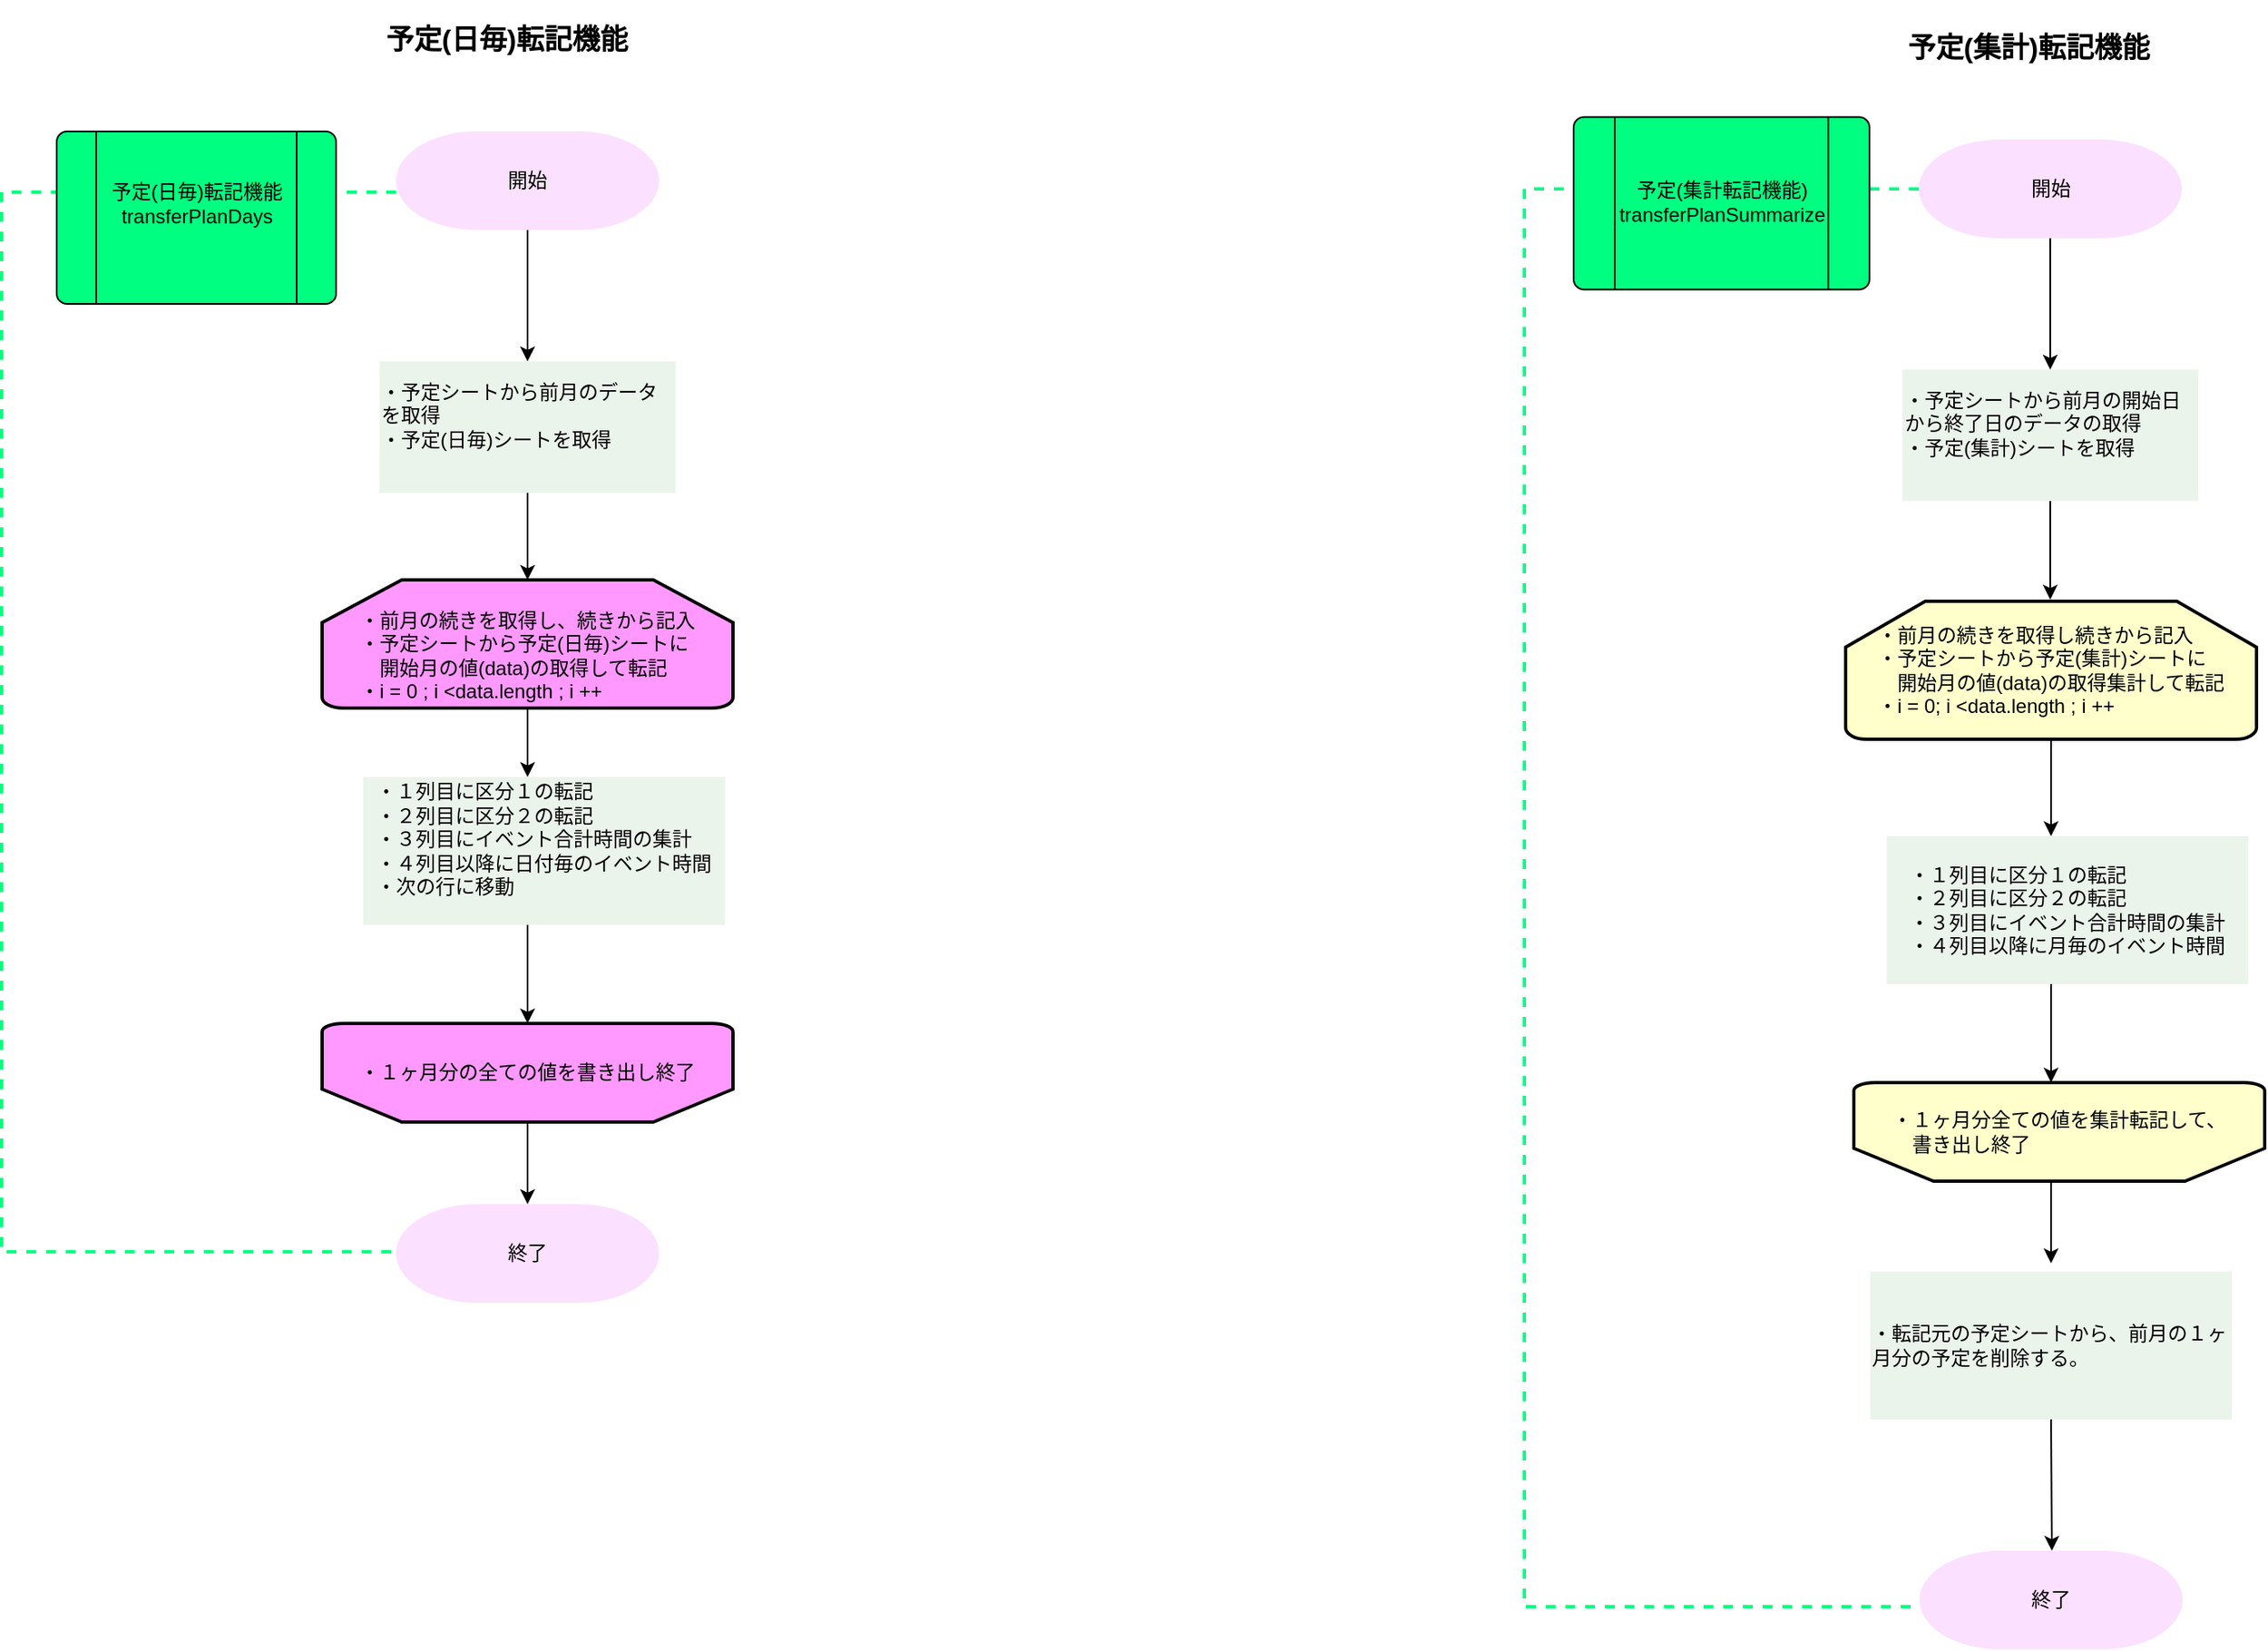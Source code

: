 <mxfile>
    <diagram id="Qm_dJqv9TJtJMHX-HXGS" name="ページ1">
        <mxGraphModel dx="808" dy="692" grid="0" gridSize="10" guides="1" tooltips="1" connect="1" arrows="1" fold="1" page="1" pageScale="1" pageWidth="827" pageHeight="1169" background="#ffffff" math="0" shadow="0">
            <root>
                <mxCell id="0"/>
                <mxCell id="1" parent="0"/>
                <mxCell id="2" value="&lt;font color=&quot;#000000&quot; style=&quot;font-size: 17px;&quot;&gt;予定(日毎)転記機能&lt;/font&gt;" style="text;strokeColor=none;align=center;fillColor=none;html=1;verticalAlign=middle;whiteSpace=wrap;rounded=0;fontStyle=1;fontSize=17;" parent="1" vertex="1">
                    <mxGeometry x="383.5" y="160" width="206.5" height="49" as="geometry"/>
                </mxCell>
                <mxCell id="31" value="" style="edgeStyle=none;html=1;strokeColor=#000000;fontColor=#000000;" parent="1" source="4" target="15" edge="1">
                    <mxGeometry relative="1" as="geometry"/>
                </mxCell>
                <mxCell id="4" value="開始" style="strokeWidth=2;html=1;shape=mxgraph.flowchart.terminator;whiteSpace=wrap;fontColor=#000000;fillColor=#FCE0FF;strokeColor=none;" parent="1" vertex="1">
                    <mxGeometry x="420" y="240" width="160" height="60" as="geometry"/>
                </mxCell>
                <mxCell id="9" value="" style="strokeWidth=2;html=1;shape=mxgraph.flowchart.annotation_1;align=left;pointerEvents=1;dashed=1;labelBackgroundColor=none;strokeColor=#00FF80;fontSize=12;fontColor=#000000;fillColor=#CCFFE6;" parent="1" vertex="1">
                    <mxGeometry x="180" y="277" width="240" height="645" as="geometry"/>
                </mxCell>
                <mxCell id="14" value="" style="verticalLabelPosition=bottom;verticalAlign=top;html=1;shape=process;whiteSpace=wrap;rounded=1;size=0.14;arcSize=6;fontColor=#000000;fillColor=#00FF80;" parent="1" vertex="1">
                    <mxGeometry x="213.5" y="240" width="170" height="105" as="geometry"/>
                </mxCell>
                <mxCell id="10" value="予定(日毎)転記機能&lt;br&gt;transferPlanDays" style="text;strokeColor=none;align=center;fillColor=none;html=1;verticalAlign=middle;whiteSpace=wrap;rounded=0;dashed=1;labelBackgroundColor=none;fontSize=12;fontColor=#000000;" parent="1" vertex="1">
                    <mxGeometry x="233.5" y="250" width="130" height="67.5" as="geometry"/>
                </mxCell>
                <mxCell id="20" value="" style="edgeStyle=none;html=1;strokeColor=#000000;fontColor=#000000;exitX=0.5;exitY=1;exitDx=0;exitDy=0;exitPerimeter=0;" parent="1" source="11" edge="1">
                    <mxGeometry relative="1" as="geometry">
                        <mxPoint x="500" y="663" as="sourcePoint"/>
                        <mxPoint x="500" y="633" as="targetPoint"/>
                    </mxGeometry>
                </mxCell>
                <mxCell id="85" style="edgeStyle=none;html=1;exitX=0.5;exitY=0;exitDx=0;exitDy=0;exitPerimeter=0;" parent="1" source="11" edge="1">
                    <mxGeometry relative="1" as="geometry">
                        <mxPoint x="500" y="527.5" as="targetPoint"/>
                    </mxGeometry>
                </mxCell>
                <mxCell id="11" value="&lt;div style=&quot;text-align: left;&quot;&gt;&lt;br&gt;&lt;/div&gt;&lt;div style=&quot;text-align: left;&quot;&gt;&lt;span style=&quot;color: rgb(0, 0, 0); background-color: initial;&quot;&gt;・前月の続きを取得し、続きから記入&lt;/span&gt;&lt;/div&gt;&lt;div style=&quot;text-align: left;&quot;&gt;&lt;span style=&quot;color: rgb(0, 0, 0); background-color: initial;&quot;&gt;・予定シートから予定(日毎)シートに&lt;/span&gt;&lt;/div&gt;&lt;font color=&quot;#000000&quot;&gt;&lt;div style=&quot;text-align: left;&quot;&gt;&lt;span style=&quot;background-color: initial;&quot;&gt;　開始月の値(data)の取得して転記&lt;/span&gt;&lt;/div&gt;&lt;div style=&quot;text-align: left;&quot;&gt;&lt;span style=&quot;background-color: initial;&quot;&gt;・i = 0 ; i &amp;lt;data.length ; i ++&lt;/span&gt;&lt;/div&gt;&lt;/font&gt;" style="strokeWidth=2;html=1;shape=mxgraph.flowchart.loop_limit;whiteSpace=wrap;fillColor=#FF99FF;" parent="1" vertex="1">
                    <mxGeometry x="375" y="513" width="250" height="78" as="geometry"/>
                </mxCell>
                <mxCell id="15" value="&lt;div style=&quot;text-align: left;&quot;&gt;&lt;span style=&quot;background-color: initial;&quot;&gt;・予定シートから前月のデータ　　　　　　　を取得&lt;/span&gt;&lt;/div&gt;&lt;div style=&quot;text-align: left;&quot;&gt;&lt;span style=&quot;background-color: initial; text-align: center;&quot;&gt;・予定(日毎)シートを取得&lt;/span&gt;&lt;/div&gt;&lt;div style=&quot;text-align: left;&quot;&gt;&lt;br&gt;&lt;/div&gt;&lt;div style=&quot;text-align: left;&quot;&gt;&lt;/div&gt;" style="whiteSpace=wrap;html=1;fillColor=#EBF4EB;strokeColor=none;fontColor=#000000;strokeWidth=2;" parent="1" vertex="1">
                    <mxGeometry x="410" y="380" width="180" height="80" as="geometry"/>
                </mxCell>
                <mxCell id="32" value="" style="edgeStyle=none;html=1;strokeColor=#000000;fontColor=#000000;entryX=0.5;entryY=0;entryDx=0;entryDy=0;entryPerimeter=0;" parent="1" target="11" edge="1">
                    <mxGeometry relative="1" as="geometry">
                        <mxPoint x="500" y="460" as="sourcePoint"/>
                        <mxPoint x="500" y="520" as="targetPoint"/>
                    </mxGeometry>
                </mxCell>
                <mxCell id="37" value="&lt;div style=&quot;text-align: left;&quot;&gt;・１列目に区分１の転記&lt;/div&gt;&lt;div style=&quot;text-align: left;&quot;&gt;・２列目に区分２の転記&lt;/div&gt;&lt;div style=&quot;text-align: left;&quot;&gt;・３列目にイベント合計時間の集計&lt;/div&gt;&lt;div style=&quot;text-align: left;&quot;&gt;・４列目以降に日付毎のイベント時間&lt;/div&gt;&lt;div style=&quot;text-align: left;&quot;&gt;・次の行に移動&lt;/div&gt;&lt;div style=&quot;text-align: left;&quot;&gt;&lt;br&gt;&lt;/div&gt;&lt;div style=&quot;text-align: left;&quot;&gt;&lt;/div&gt;" style="whiteSpace=wrap;html=1;fillColor=#EBF4EB;strokeColor=none;fontColor=#000000;strokeWidth=2;" parent="1" vertex="1">
                    <mxGeometry x="400" y="633" width="220" height="90" as="geometry"/>
                </mxCell>
                <mxCell id="38" value="" style="edgeStyle=none;html=1;strokeColor=#000000;fontColor=#000000;" parent="1" edge="1">
                    <mxGeometry relative="1" as="geometry">
                        <mxPoint x="500" y="723" as="sourcePoint"/>
                        <mxPoint x="500" y="783" as="targetPoint"/>
                    </mxGeometry>
                </mxCell>
                <mxCell id="39" value="&lt;div style=&quot;text-align: left;&quot;&gt;&lt;font color=&quot;#000000&quot;&gt;・１ヶ月分の全ての値を書き出し終了&lt;/font&gt;&lt;/div&gt;" style="strokeWidth=2;html=1;shape=mxgraph.flowchart.loop_limit;whiteSpace=wrap;fillColor=#FF99FF;direction=west;" parent="1" vertex="1">
                    <mxGeometry x="375" y="783" width="250" height="60" as="geometry"/>
                </mxCell>
                <mxCell id="40" value="" style="edgeStyle=none;html=1;strokeColor=#000000;fontColor=#000000;" parent="1" edge="1">
                    <mxGeometry relative="1" as="geometry">
                        <mxPoint x="500" y="843" as="sourcePoint"/>
                        <mxPoint x="500" y="893" as="targetPoint"/>
                    </mxGeometry>
                </mxCell>
                <mxCell id="55" value="終了" style="strokeWidth=2;html=1;shape=mxgraph.flowchart.terminator;whiteSpace=wrap;fontColor=#000000;fillColor=#FCE0FF;strokeColor=none;" parent="1" vertex="1">
                    <mxGeometry x="420" y="893" width="160" height="60" as="geometry"/>
                </mxCell>
                <mxCell id="57" value="&lt;font color=&quot;#000000&quot; style=&quot;font-size: 17px;&quot;&gt;予定(集計)転記機能&lt;/font&gt;" style="text;strokeColor=none;align=center;fillColor=none;html=1;verticalAlign=middle;whiteSpace=wrap;rounded=0;fontStyle=1;fontSize=17;" parent="1" vertex="1">
                    <mxGeometry x="1310" y="165" width="206.5" height="49" as="geometry"/>
                </mxCell>
                <mxCell id="58" value="" style="edgeStyle=none;html=1;strokeColor=#000000;fontColor=#000000;" parent="1" source="59" target="60" edge="1">
                    <mxGeometry relative="1" as="geometry"/>
                </mxCell>
                <mxCell id="59" value="開始" style="strokeWidth=2;html=1;shape=mxgraph.flowchart.terminator;whiteSpace=wrap;fontColor=#000000;fillColor=#FCE0FF;strokeColor=none;" parent="1" vertex="1">
                    <mxGeometry x="1346.5" y="245" width="160" height="60" as="geometry"/>
                </mxCell>
                <mxCell id="60" value="&lt;div style=&quot;text-align: left;&quot;&gt;&lt;span style=&quot;background-color: initial;&quot;&gt;・予定シートから前月の開始日　　から終了日のデータの取得&lt;/span&gt;&lt;/div&gt;&lt;div style=&quot;text-align: left;&quot;&gt;&lt;span style=&quot;background-color: initial;&quot;&gt;・予定(集計)シートを取得&lt;/span&gt;&lt;/div&gt;&lt;div style=&quot;text-align: left;&quot;&gt;&lt;br&gt;&lt;/div&gt;&lt;div style=&quot;text-align: left;&quot;&gt;&lt;/div&gt;" style="whiteSpace=wrap;html=1;fillColor=#EBF4EB;strokeColor=none;fontColor=#000000;strokeWidth=2;" parent="1" vertex="1">
                    <mxGeometry x="1336.5" y="385" width="180" height="80" as="geometry"/>
                </mxCell>
                <mxCell id="61" value="" style="edgeStyle=none;html=1;strokeColor=#000000;fontColor=#000000;" parent="1" edge="1">
                    <mxGeometry relative="1" as="geometry">
                        <mxPoint x="1426.5" y="465" as="sourcePoint"/>
                        <mxPoint x="1426.5" y="525" as="targetPoint"/>
                    </mxGeometry>
                </mxCell>
                <mxCell id="63" value="" style="edgeStyle=none;html=1;strokeColor=#000000;fontColor=#000000;exitX=0.5;exitY=1;exitDx=0;exitDy=0;exitPerimeter=0;" parent="1" edge="1">
                    <mxGeometry relative="1" as="geometry">
                        <mxPoint x="1427" y="609" as="sourcePoint"/>
                        <mxPoint x="1427" y="669" as="targetPoint"/>
                    </mxGeometry>
                </mxCell>
                <mxCell id="67" value="&lt;div style=&quot;text-align: left;&quot;&gt;・１列目に区分１の転記&lt;/div&gt;&lt;div style=&quot;text-align: left;&quot;&gt;・２列目に区分２の転記&lt;/div&gt;&lt;div style=&quot;text-align: left;&quot;&gt;・３列目にイベント合計時間の集計&lt;/div&gt;&lt;div style=&quot;text-align: left;&quot;&gt;・４列目以降に月毎のイベント時間&lt;/div&gt;&lt;div style=&quot;text-align: left;&quot;&gt;&lt;/div&gt;" style="whiteSpace=wrap;html=1;fillColor=#EBF4EB;strokeColor=none;fontColor=#000000;strokeWidth=2;" parent="1" vertex="1">
                    <mxGeometry x="1327" y="669" width="220" height="90" as="geometry"/>
                </mxCell>
                <mxCell id="68" value="" style="edgeStyle=none;html=1;strokeColor=#000000;fontColor=#000000;" parent="1" edge="1">
                    <mxGeometry relative="1" as="geometry">
                        <mxPoint x="1427" y="759" as="sourcePoint"/>
                        <mxPoint x="1427" y="819" as="targetPoint"/>
                    </mxGeometry>
                </mxCell>
                <mxCell id="69" value="" style="edgeStyle=none;html=1;strokeColor=#000000;fontColor=#000000;" parent="1" edge="1">
                    <mxGeometry relative="1" as="geometry">
                        <mxPoint x="1427" y="879" as="sourcePoint"/>
                        <mxPoint x="1427" y="929" as="targetPoint"/>
                    </mxGeometry>
                </mxCell>
                <mxCell id="73" value="終了" style="strokeWidth=2;html=1;shape=mxgraph.flowchart.terminator;whiteSpace=wrap;fontColor=#000000;fillColor=#FCE0FF;strokeColor=none;" parent="1" vertex="1">
                    <mxGeometry x="1347" y="1104" width="160" height="60" as="geometry"/>
                </mxCell>
                <mxCell id="76" value="&lt;div style=&quot;text-align: left;&quot;&gt;&lt;span style=&quot;color: rgb(0, 0, 0); background-color: initial;&quot;&gt;・前月の続きを取得し続きから記入&lt;/span&gt;&lt;/div&gt;&lt;div style=&quot;text-align: left;&quot;&gt;&lt;span style=&quot;color: rgb(0, 0, 0); background-color: initial;&quot;&gt;・予定シートから予定(集計)シートに&lt;/span&gt;&lt;/div&gt;&lt;font color=&quot;#000000&quot;&gt;&lt;div style=&quot;text-align: left;&quot;&gt;&lt;span style=&quot;background-color: initial;&quot;&gt;　開始月の値(data)の取得集計して転記&lt;/span&gt;&lt;/div&gt;&lt;div style=&quot;text-align: left;&quot;&gt;&lt;span style=&quot;background-color: initial;&quot;&gt;・i = 0; i &amp;lt;data.length ; i ++&lt;/span&gt;&lt;/div&gt;&lt;/font&gt;" style="strokeWidth=2;html=1;shape=mxgraph.flowchart.loop_limit;whiteSpace=wrap;fillColor=#FFFFCC;" parent="1" vertex="1">
                    <mxGeometry x="1302" y="526" width="250" height="84" as="geometry"/>
                </mxCell>
                <mxCell id="77" value="&lt;div style=&quot;text-align: left;&quot;&gt;&lt;font color=&quot;#000000&quot;&gt;・１ヶ月分全ての値を集計転記して、&lt;/font&gt;&lt;/div&gt;&lt;div style=&quot;text-align: left;&quot;&gt;&lt;font color=&quot;#000000&quot;&gt;　書き出し終了&lt;/font&gt;&lt;/div&gt;" style="strokeWidth=2;html=1;shape=mxgraph.flowchart.loop_limit;whiteSpace=wrap;fillColor=#FFFFCC;direction=west;" parent="1" vertex="1">
                    <mxGeometry x="1307" y="819" width="250" height="60" as="geometry"/>
                </mxCell>
                <mxCell id="80" value="&lt;div style=&quot;text-align: left;&quot;&gt;・転記元の予定シートから、前月の１ヶ月分の予定を削除する。&lt;/div&gt;&lt;div style=&quot;text-align: left;&quot;&gt;&lt;/div&gt;" style="whiteSpace=wrap;html=1;fillColor=#EBF4EB;strokeColor=none;fontColor=#000000;strokeWidth=2;" parent="1" vertex="1">
                    <mxGeometry x="1317" y="934" width="220" height="90" as="geometry"/>
                </mxCell>
                <mxCell id="81" value="" style="edgeStyle=none;html=1;strokeColor=#000000;fontColor=#000000;exitX=0.5;exitY=1;exitDx=0;exitDy=0;" parent="1" source="80" edge="1">
                    <mxGeometry relative="1" as="geometry">
                        <mxPoint x="1437" y="889" as="sourcePoint"/>
                        <mxPoint x="1427.5" y="1104" as="targetPoint"/>
                    </mxGeometry>
                </mxCell>
                <mxCell id="82" value="" style="strokeWidth=2;html=1;shape=mxgraph.flowchart.annotation_1;align=left;pointerEvents=1;dashed=1;labelBackgroundColor=none;strokeColor=#00FF80;fontSize=12;fontColor=#000000;fillColor=#CCFFE6;" parent="1" vertex="1">
                    <mxGeometry x="1106.5" y="275" width="240" height="863" as="geometry"/>
                </mxCell>
                <mxCell id="83" value="" style="verticalLabelPosition=bottom;verticalAlign=top;html=1;shape=process;whiteSpace=wrap;rounded=1;size=0.14;arcSize=6;fontColor=#000000;fillColor=#00FF80;" parent="1" vertex="1">
                    <mxGeometry x="1136.5" y="231.25" width="180" height="105" as="geometry"/>
                </mxCell>
                <mxCell id="84" value="予定(集計転記機能)&lt;br&gt;transferPlanSummarize" style="text;strokeColor=none;align=center;fillColor=none;html=1;verticalAlign=middle;whiteSpace=wrap;rounded=0;fontColor=#000000;" parent="1" vertex="1">
                    <mxGeometry x="1171.5" y="240" width="110" height="85" as="geometry"/>
                </mxCell>
            </root>
        </mxGraphModel>
    </diagram>
</mxfile>